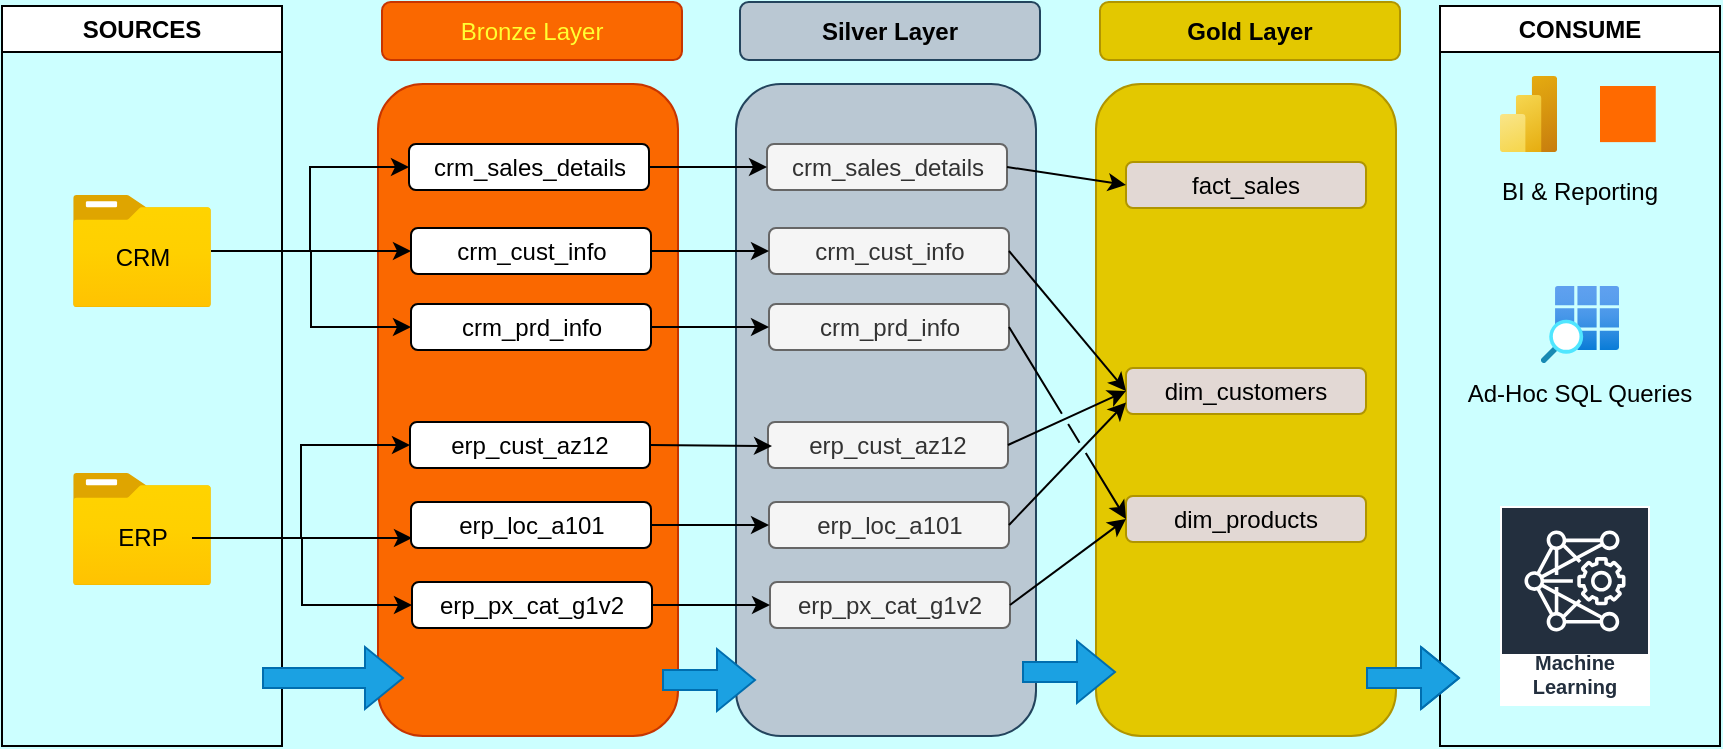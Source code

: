 <mxfile version="28.1.2">
  <diagram name="Page-1" id="PHMvohRUEVgNubymU-vs">
    <mxGraphModel dx="1410" dy="867" grid="0" gridSize="10" guides="1" tooltips="1" connect="1" arrows="1" fold="1" page="1" pageScale="1" pageWidth="1100" pageHeight="850" background="#CCFFFF" math="0" shadow="0">
      <root>
        <mxCell id="0" />
        <mxCell id="1" parent="0" />
        <mxCell id="Eri-Cns_gS7ZSVO39ITT-25" value="" style="rounded=1;whiteSpace=wrap;html=1;fillColor=#bac8d3;strokeColor=#23445d;" parent="1" vertex="1">
          <mxGeometry x="387" y="139" width="150" height="326" as="geometry" />
        </mxCell>
        <mxCell id="OwwPfKLU2fYkE-Yp375Q-1" value="SOURCES" style="swimlane;whiteSpace=wrap;html=1;" parent="1" vertex="1">
          <mxGeometry x="20" y="100" width="140" height="370" as="geometry" />
        </mxCell>
        <mxCell id="OwwPfKLU2fYkE-Yp375Q-11" value="" style="image;aspect=fixed;html=1;points=[];align=center;fontSize=12;image=img/lib/azure2/general/Folder_Blank.svg;" parent="OwwPfKLU2fYkE-Yp375Q-1" vertex="1">
          <mxGeometry x="35.5" y="94.5" width="69" height="56.0" as="geometry" />
        </mxCell>
        <mxCell id="OwwPfKLU2fYkE-Yp375Q-15" value="CRM" style="text;html=1;align=center;verticalAlign=middle;resizable=0;points=[];autosize=1;strokeColor=none;fillColor=none;" parent="OwwPfKLU2fYkE-Yp375Q-1" vertex="1">
          <mxGeometry x="45" y="111" width="50" height="30" as="geometry" />
        </mxCell>
        <mxCell id="OwwPfKLU2fYkE-Yp375Q-12" value="" style="image;aspect=fixed;html=1;points=[];align=center;fontSize=12;image=img/lib/azure2/general/Folder_Blank.svg;" parent="OwwPfKLU2fYkE-Yp375Q-1" vertex="1">
          <mxGeometry x="35.5" y="233.5" width="69" height="56.0" as="geometry" />
        </mxCell>
        <mxCell id="OwwPfKLU2fYkE-Yp375Q-16" value="ERP" style="text;html=1;align=center;verticalAlign=middle;resizable=0;points=[];autosize=1;strokeColor=none;fillColor=none;" parent="OwwPfKLU2fYkE-Yp375Q-1" vertex="1">
          <mxGeometry x="45" y="251" width="50" height="30" as="geometry" />
        </mxCell>
        <mxCell id="OwwPfKLU2fYkE-Yp375Q-2" value="CONSUME" style="swimlane;whiteSpace=wrap;html=1;" parent="1" vertex="1">
          <mxGeometry x="739" y="100" width="140" height="370" as="geometry" />
        </mxCell>
        <mxCell id="OwwPfKLU2fYkE-Yp375Q-64" value="" style="image;aspect=fixed;html=1;points=[];align=center;fontSize=12;image=img/lib/azure2/analytics/Power_BI_Embedded.svg;" parent="OwwPfKLU2fYkE-Yp375Q-2" vertex="1">
          <mxGeometry x="30" y="35" width="28.55" height="38.06" as="geometry" />
        </mxCell>
        <mxCell id="OwwPfKLU2fYkE-Yp375Q-65" value="" style="points=[];aspect=fixed;html=1;align=center;shadow=0;dashed=0;fillColor=#FF6A00;strokeColor=none;shape=mxgraph.alibaba_cloud.quickbi;" parent="OwwPfKLU2fYkE-Yp375Q-2" vertex="1">
          <mxGeometry x="80" y="40" width="27.88" height="28.06" as="geometry" />
        </mxCell>
        <mxCell id="OwwPfKLU2fYkE-Yp375Q-66" value="" style="image;aspect=fixed;html=1;points=[];align=center;fontSize=12;image=img/lib/azure2/general/Search_Grid.svg;" parent="OwwPfKLU2fYkE-Yp375Q-2" vertex="1">
          <mxGeometry x="50.46" y="140" width="39.07" height="38.5" as="geometry" />
        </mxCell>
        <mxCell id="OwwPfKLU2fYkE-Yp375Q-67" value="Machine Learning" style="sketch=0;outlineConnect=0;fontColor=#232F3E;gradientColor=none;strokeColor=#ffffff;fillColor=#232F3E;dashed=0;verticalLabelPosition=middle;verticalAlign=bottom;align=center;html=1;whiteSpace=wrap;fontSize=10;fontStyle=1;spacing=3;shape=mxgraph.aws4.productIcon;prIcon=mxgraph.aws4.deep_learning_amis;" parent="OwwPfKLU2fYkE-Yp375Q-2" vertex="1">
          <mxGeometry x="30" y="250" width="75" height="100" as="geometry" />
        </mxCell>
        <mxCell id="OwwPfKLU2fYkE-Yp375Q-68" value="BI &amp;amp; Reporting" style="text;html=1;align=center;verticalAlign=middle;whiteSpace=wrap;rounded=0;" parent="OwwPfKLU2fYkE-Yp375Q-2" vertex="1">
          <mxGeometry x="10" y="73.06" width="120" height="40" as="geometry" />
        </mxCell>
        <mxCell id="OwwPfKLU2fYkE-Yp375Q-69" value="Ad-Hoc SQL Queries" style="text;html=1;align=center;verticalAlign=middle;whiteSpace=wrap;rounded=0;" parent="OwwPfKLU2fYkE-Yp375Q-2" vertex="1">
          <mxGeometry x="10" y="178.5" width="120" height="30" as="geometry" />
        </mxCell>
        <mxCell id="O8NIydqyKvE5Uj1PdJWJ-1" value="Bronze Layer" style="rounded=1;whiteSpace=wrap;html=1;fillColor=#fa6800;fontColor=#FFFF33;strokeColor=#C73500;" parent="1" vertex="1">
          <mxGeometry x="210" y="98" width="150" height="29" as="geometry" />
        </mxCell>
        <mxCell id="O8NIydqyKvE5Uj1PdJWJ-2" value="" style="rounded=1;whiteSpace=wrap;html=1;fillColor=#fa6800;fontColor=#000000;strokeColor=#C73500;" parent="1" vertex="1">
          <mxGeometry x="208" y="139" width="150" height="326" as="geometry" />
        </mxCell>
        <mxCell id="O8NIydqyKvE5Uj1PdJWJ-7" value="crm_sales_details" style="rounded=1;whiteSpace=wrap;html=1;" parent="1" vertex="1">
          <mxGeometry x="223.5" y="169" width="120" height="23" as="geometry" />
        </mxCell>
        <mxCell id="O8NIydqyKvE5Uj1PdJWJ-8" value="crm_cust_info" style="rounded=1;whiteSpace=wrap;html=1;" parent="1" vertex="1">
          <mxGeometry x="224.5" y="211" width="120" height="23" as="geometry" />
        </mxCell>
        <mxCell id="O8NIydqyKvE5Uj1PdJWJ-9" value="crm_prd_info" style="rounded=1;whiteSpace=wrap;html=1;" parent="1" vertex="1">
          <mxGeometry x="224.5" y="249" width="120" height="23" as="geometry" />
        </mxCell>
        <mxCell id="O8NIydqyKvE5Uj1PdJWJ-11" style="edgeStyle=orthogonalEdgeStyle;rounded=0;orthogonalLoop=1;jettySize=auto;html=1;entryX=0;entryY=0.5;entryDx=0;entryDy=0;" parent="1" source="OwwPfKLU2fYkE-Yp375Q-11" target="O8NIydqyKvE5Uj1PdJWJ-8" edge="1">
          <mxGeometry relative="1" as="geometry" />
        </mxCell>
        <mxCell id="O8NIydqyKvE5Uj1PdJWJ-14" style="edgeStyle=orthogonalEdgeStyle;rounded=0;orthogonalLoop=1;jettySize=auto;html=1;entryX=0;entryY=0.5;entryDx=0;entryDy=0;" parent="1" source="OwwPfKLU2fYkE-Yp375Q-11" target="O8NIydqyKvE5Uj1PdJWJ-7" edge="1">
          <mxGeometry relative="1" as="geometry" />
        </mxCell>
        <mxCell id="O8NIydqyKvE5Uj1PdJWJ-16" style="edgeStyle=orthogonalEdgeStyle;rounded=0;orthogonalLoop=1;jettySize=auto;html=1;" parent="1" source="OwwPfKLU2fYkE-Yp375Q-11" target="O8NIydqyKvE5Uj1PdJWJ-9" edge="1">
          <mxGeometry relative="1" as="geometry" />
        </mxCell>
        <mxCell id="O8NIydqyKvE5Uj1PdJWJ-26" value="erp_cust_az12" style="rounded=1;whiteSpace=wrap;html=1;" parent="1" vertex="1">
          <mxGeometry x="224" y="308" width="120" height="23" as="geometry" />
        </mxCell>
        <mxCell id="O8NIydqyKvE5Uj1PdJWJ-27" value="erp_loc_a101" style="rounded=1;whiteSpace=wrap;html=1;" parent="1" vertex="1">
          <mxGeometry x="224.5" y="348" width="120" height="23" as="geometry" />
        </mxCell>
        <mxCell id="O8NIydqyKvE5Uj1PdJWJ-28" value="erp_px_cat_g1v2" style="rounded=1;whiteSpace=wrap;html=1;" parent="1" vertex="1">
          <mxGeometry x="225" y="388" width="120" height="23" as="geometry" />
        </mxCell>
        <mxCell id="O8NIydqyKvE5Uj1PdJWJ-30" style="edgeStyle=orthogonalEdgeStyle;rounded=0;orthogonalLoop=1;jettySize=auto;html=1;entryX=0;entryY=0.5;entryDx=0;entryDy=0;" parent="1" edge="1">
          <mxGeometry relative="1" as="geometry">
            <mxPoint x="124.5" y="366" as="sourcePoint" />
            <mxPoint x="225" y="366" as="targetPoint" />
          </mxGeometry>
        </mxCell>
        <mxCell id="O8NIydqyKvE5Uj1PdJWJ-32" style="edgeStyle=orthogonalEdgeStyle;rounded=0;orthogonalLoop=1;jettySize=auto;html=1;entryX=0;entryY=0.5;entryDx=0;entryDy=0;" parent="1" source="OwwPfKLU2fYkE-Yp375Q-16" target="O8NIydqyKvE5Uj1PdJWJ-26" edge="1">
          <mxGeometry relative="1" as="geometry" />
        </mxCell>
        <mxCell id="O8NIydqyKvE5Uj1PdJWJ-34" style="edgeStyle=orthogonalEdgeStyle;rounded=0;orthogonalLoop=1;jettySize=auto;html=1;entryX=0;entryY=0.5;entryDx=0;entryDy=0;" parent="1" source="OwwPfKLU2fYkE-Yp375Q-16" target="O8NIydqyKvE5Uj1PdJWJ-28" edge="1">
          <mxGeometry relative="1" as="geometry" />
        </mxCell>
        <mxCell id="Eri-Cns_gS7ZSVO39ITT-24" value="&lt;b&gt;Silver Layer&lt;/b&gt;" style="rounded=1;whiteSpace=wrap;html=1;fillColor=#bac8d3;strokeColor=#23445d;" parent="1" vertex="1">
          <mxGeometry x="389" y="98" width="150" height="29" as="geometry" />
        </mxCell>
        <mxCell id="Eri-Cns_gS7ZSVO39ITT-26" value="crm_sales_details" style="rounded=1;whiteSpace=wrap;html=1;fillColor=#f5f5f5;fontColor=#333333;strokeColor=#666666;" parent="1" vertex="1">
          <mxGeometry x="402.5" y="169" width="120" height="23" as="geometry" />
        </mxCell>
        <mxCell id="Eri-Cns_gS7ZSVO39ITT-27" value="crm_cust_info" style="rounded=1;whiteSpace=wrap;html=1;fillColor=#f5f5f5;fontColor=#333333;strokeColor=#666666;" parent="1" vertex="1">
          <mxGeometry x="403.5" y="211" width="120" height="23" as="geometry" />
        </mxCell>
        <mxCell id="Eri-Cns_gS7ZSVO39ITT-28" value="crm_prd_info" style="rounded=1;whiteSpace=wrap;html=1;fillColor=#f5f5f5;fontColor=#333333;strokeColor=#666666;" parent="1" vertex="1">
          <mxGeometry x="403.5" y="249" width="120" height="23" as="geometry" />
        </mxCell>
        <mxCell id="Eri-Cns_gS7ZSVO39ITT-29" value="erp_cust_az12" style="rounded=1;whiteSpace=wrap;html=1;fillColor=#f5f5f5;fontColor=#333333;strokeColor=#666666;" parent="1" vertex="1">
          <mxGeometry x="403" y="308" width="120" height="23" as="geometry" />
        </mxCell>
        <mxCell id="Eri-Cns_gS7ZSVO39ITT-30" value="erp_loc_a101" style="rounded=1;whiteSpace=wrap;html=1;fillColor=#f5f5f5;fontColor=#333333;strokeColor=#666666;" parent="1" vertex="1">
          <mxGeometry x="403.5" y="348" width="120" height="23" as="geometry" />
        </mxCell>
        <mxCell id="Eri-Cns_gS7ZSVO39ITT-31" value="erp_px_cat_g1v2" style="rounded=1;whiteSpace=wrap;html=1;fillColor=#f5f5f5;fontColor=#333333;strokeColor=#666666;" parent="1" vertex="1">
          <mxGeometry x="404" y="388" width="120" height="23" as="geometry" />
        </mxCell>
        <mxCell id="Eri-Cns_gS7ZSVO39ITT-34" value="" style="endArrow=classic;html=1;rounded=0;exitX=1;exitY=0.5;exitDx=0;exitDy=0;entryX=0;entryY=0.5;entryDx=0;entryDy=0;" parent="1" source="O8NIydqyKvE5Uj1PdJWJ-7" target="Eri-Cns_gS7ZSVO39ITT-26" edge="1">
          <mxGeometry width="50" height="50" relative="1" as="geometry">
            <mxPoint x="447" y="377" as="sourcePoint" />
            <mxPoint x="497" y="327" as="targetPoint" />
          </mxGeometry>
        </mxCell>
        <mxCell id="Eri-Cns_gS7ZSVO39ITT-37" value="" style="endArrow=classic;html=1;rounded=0;exitX=1;exitY=0.5;exitDx=0;exitDy=0;entryX=0;entryY=0.5;entryDx=0;entryDy=0;" parent="1" source="O8NIydqyKvE5Uj1PdJWJ-8" target="Eri-Cns_gS7ZSVO39ITT-27" edge="1">
          <mxGeometry width="50" height="50" relative="1" as="geometry">
            <mxPoint x="447" y="377" as="sourcePoint" />
            <mxPoint x="497" y="327" as="targetPoint" />
          </mxGeometry>
        </mxCell>
        <mxCell id="Eri-Cns_gS7ZSVO39ITT-38" value="" style="endArrow=classic;html=1;rounded=0;exitX=1;exitY=0.5;exitDx=0;exitDy=0;entryX=0;entryY=0.5;entryDx=0;entryDy=0;" parent="1" source="O8NIydqyKvE5Uj1PdJWJ-9" target="Eri-Cns_gS7ZSVO39ITT-28" edge="1">
          <mxGeometry width="50" height="50" relative="1" as="geometry">
            <mxPoint x="447" y="377" as="sourcePoint" />
            <mxPoint x="497" y="327" as="targetPoint" />
          </mxGeometry>
        </mxCell>
        <mxCell id="Eri-Cns_gS7ZSVO39ITT-39" value="" style="endArrow=classic;html=1;rounded=0;exitX=1;exitY=0.5;exitDx=0;exitDy=0;" parent="1" source="O8NIydqyKvE5Uj1PdJWJ-26" edge="1">
          <mxGeometry width="50" height="50" relative="1" as="geometry">
            <mxPoint x="447" y="377" as="sourcePoint" />
            <mxPoint x="405" y="320" as="targetPoint" />
          </mxGeometry>
        </mxCell>
        <mxCell id="Eri-Cns_gS7ZSVO39ITT-40" value="" style="endArrow=classic;html=1;rounded=0;exitX=1;exitY=0.5;exitDx=0;exitDy=0;entryX=0;entryY=0.5;entryDx=0;entryDy=0;" parent="1" source="O8NIydqyKvE5Uj1PdJWJ-27" target="Eri-Cns_gS7ZSVO39ITT-30" edge="1">
          <mxGeometry width="50" height="50" relative="1" as="geometry">
            <mxPoint x="447" y="377" as="sourcePoint" />
            <mxPoint x="497" y="327" as="targetPoint" />
          </mxGeometry>
        </mxCell>
        <mxCell id="AB8gxP7QH4qFYCBjZTA7-1" value="" style="rounded=1;whiteSpace=wrap;html=1;fillColor=#e3c800;strokeColor=#B09500;fontColor=#000000;" parent="1" vertex="1">
          <mxGeometry x="567" y="139" width="150" height="326" as="geometry" />
        </mxCell>
        <mxCell id="Eri-Cns_gS7ZSVO39ITT-41" value="" style="endArrow=classic;html=1;rounded=0;exitX=1;exitY=0.5;exitDx=0;exitDy=0;entryX=0;entryY=0.5;entryDx=0;entryDy=0;" parent="1" source="O8NIydqyKvE5Uj1PdJWJ-28" target="Eri-Cns_gS7ZSVO39ITT-31" edge="1">
          <mxGeometry width="50" height="50" relative="1" as="geometry">
            <mxPoint x="447" y="377" as="sourcePoint" />
            <mxPoint x="497" y="327" as="targetPoint" />
          </mxGeometry>
        </mxCell>
        <mxCell id="AB8gxP7QH4qFYCBjZTA7-2" value="&lt;b&gt;Gold Layer&lt;/b&gt;" style="rounded=1;whiteSpace=wrap;html=1;fillColor=#e3c800;strokeColor=#B09500;fontColor=#000000;" parent="1" vertex="1">
          <mxGeometry x="569" y="98" width="150" height="29" as="geometry" />
        </mxCell>
        <mxCell id="AB8gxP7QH4qFYCBjZTA7-3" value="fact_sales" style="rounded=1;whiteSpace=wrap;html=1;fillColor=light-dark(#e2d8d4, #675000);fontColor=#000000;strokeColor=#B09500;" parent="1" vertex="1">
          <mxGeometry x="582" y="178" width="120" height="23" as="geometry" />
        </mxCell>
        <mxCell id="AB8gxP7QH4qFYCBjZTA7-4" value="dim_customers" style="rounded=1;whiteSpace=wrap;html=1;fillColor=light-dark(#e2d8d4, #675000);fontColor=#000000;strokeColor=#B09500;" parent="1" vertex="1">
          <mxGeometry x="582" y="281" width="120" height="23" as="geometry" />
        </mxCell>
        <mxCell id="AB8gxP7QH4qFYCBjZTA7-5" value="dim_products" style="rounded=1;whiteSpace=wrap;html=1;fillColor=light-dark(#e2d8d4, #675000);fontColor=#000000;strokeColor=#B09500;" parent="1" vertex="1">
          <mxGeometry x="582" y="345" width="120" height="23" as="geometry" />
        </mxCell>
        <mxCell id="AB8gxP7QH4qFYCBjZTA7-10" value="" style="endArrow=classic;html=1;rounded=0;exitX=1;exitY=0.5;exitDx=0;exitDy=0;entryX=0;entryY=0.5;entryDx=0;entryDy=0;" parent="1" source="Eri-Cns_gS7ZSVO39ITT-26" target="AB8gxP7QH4qFYCBjZTA7-3" edge="1">
          <mxGeometry width="50" height="50" relative="1" as="geometry">
            <mxPoint x="639" y="279" as="sourcePoint" />
            <mxPoint x="689" y="229" as="targetPoint" />
          </mxGeometry>
        </mxCell>
        <mxCell id="AB8gxP7QH4qFYCBjZTA7-11" value="" style="endArrow=classic;html=1;rounded=0;exitX=1;exitY=0.5;exitDx=0;exitDy=0;entryX=0;entryY=0.5;entryDx=0;entryDy=0;jumpStyle=gap;" parent="1" source="Eri-Cns_gS7ZSVO39ITT-29" target="AB8gxP7QH4qFYCBjZTA7-4" edge="1">
          <mxGeometry width="50" height="50" relative="1" as="geometry">
            <mxPoint x="639" y="279" as="sourcePoint" />
            <mxPoint x="580" y="290" as="targetPoint" />
          </mxGeometry>
        </mxCell>
        <mxCell id="AB8gxP7QH4qFYCBjZTA7-12" value="" style="endArrow=classic;html=1;rounded=0;exitX=1;exitY=0.5;exitDx=0;exitDy=0;entryX=0;entryY=0.5;entryDx=0;entryDy=0;jumpStyle=gap;" parent="1" source="Eri-Cns_gS7ZSVO39ITT-27" target="AB8gxP7QH4qFYCBjZTA7-4" edge="1">
          <mxGeometry width="50" height="50" relative="1" as="geometry">
            <mxPoint x="639" y="279" as="sourcePoint" />
            <mxPoint x="689" y="229" as="targetPoint" />
          </mxGeometry>
        </mxCell>
        <mxCell id="AB8gxP7QH4qFYCBjZTA7-13" value="" style="endArrow=classic;html=1;rounded=0;exitX=1;exitY=0.5;exitDx=0;exitDy=0;entryX=0;entryY=0.75;entryDx=0;entryDy=0;jumpStyle=gap;" parent="1" source="Eri-Cns_gS7ZSVO39ITT-30" target="AB8gxP7QH4qFYCBjZTA7-4" edge="1">
          <mxGeometry width="50" height="50" relative="1" as="geometry">
            <mxPoint x="639" y="279" as="sourcePoint" />
            <mxPoint x="689" y="229" as="targetPoint" />
          </mxGeometry>
        </mxCell>
        <mxCell id="AB8gxP7QH4qFYCBjZTA7-14" value="" style="endArrow=classic;html=1;rounded=0;exitX=1;exitY=0.5;exitDx=0;exitDy=0;entryX=0;entryY=0.5;entryDx=0;entryDy=0;jumpStyle=gap;" parent="1" source="Eri-Cns_gS7ZSVO39ITT-28" target="AB8gxP7QH4qFYCBjZTA7-5" edge="1">
          <mxGeometry width="50" height="50" relative="1" as="geometry">
            <mxPoint x="639" y="279" as="sourcePoint" />
            <mxPoint x="689" y="229" as="targetPoint" />
          </mxGeometry>
        </mxCell>
        <mxCell id="AB8gxP7QH4qFYCBjZTA7-15" value="" style="endArrow=classic;html=1;rounded=0;exitX=1;exitY=0.5;exitDx=0;exitDy=0;entryX=0;entryY=0.5;entryDx=0;entryDy=0;jumpStyle=gap;" parent="1" source="Eri-Cns_gS7ZSVO39ITT-31" target="AB8gxP7QH4qFYCBjZTA7-5" edge="1">
          <mxGeometry width="50" height="50" relative="1" as="geometry">
            <mxPoint x="639" y="279" as="sourcePoint" />
            <mxPoint x="689" y="229" as="targetPoint" />
          </mxGeometry>
        </mxCell>
        <mxCell id="AB8gxP7QH4qFYCBjZTA7-18" value="" style="shape=flexArrow;endArrow=classic;html=1;rounded=0;exitX=1;exitY=0.5;exitDx=0;exitDy=0;fillColor=#1ba1e2;strokeColor=#006EAF;" parent="1" edge="1">
          <mxGeometry width="50" height="50" relative="1" as="geometry">
            <mxPoint x="350" y="437" as="sourcePoint" />
            <mxPoint x="397" y="437" as="targetPoint" />
          </mxGeometry>
        </mxCell>
        <mxCell id="AB8gxP7QH4qFYCBjZTA7-19" value="" style="shape=flexArrow;endArrow=classic;html=1;rounded=0;exitX=1;exitY=0.5;exitDx=0;exitDy=0;fillColor=#1ba1e2;strokeColor=#006EAF;" parent="1" edge="1">
          <mxGeometry width="50" height="50" relative="1" as="geometry">
            <mxPoint x="530" y="433" as="sourcePoint" />
            <mxPoint x="577" y="433" as="targetPoint" />
          </mxGeometry>
        </mxCell>
        <mxCell id="AB8gxP7QH4qFYCBjZTA7-21" value="" style="shape=flexArrow;endArrow=classic;html=1;rounded=0;fillColor=#1ba1e2;strokeColor=#006EAF;" parent="1" edge="1">
          <mxGeometry width="50" height="50" relative="1" as="geometry">
            <mxPoint x="150" y="436" as="sourcePoint" />
            <mxPoint x="221" y="436" as="targetPoint" />
          </mxGeometry>
        </mxCell>
        <mxCell id="AB8gxP7QH4qFYCBjZTA7-20" value="" style="shape=flexArrow;endArrow=classic;html=1;rounded=0;exitX=1;exitY=0.5;exitDx=0;exitDy=0;fillColor=#1ba1e2;strokeColor=#006EAF;" parent="1" edge="1">
          <mxGeometry width="50" height="50" relative="1" as="geometry">
            <mxPoint x="702" y="436" as="sourcePoint" />
            <mxPoint x="749" y="436" as="targetPoint" />
            <Array as="points">
              <mxPoint x="725" y="436" />
            </Array>
          </mxGeometry>
        </mxCell>
      </root>
    </mxGraphModel>
  </diagram>
</mxfile>
